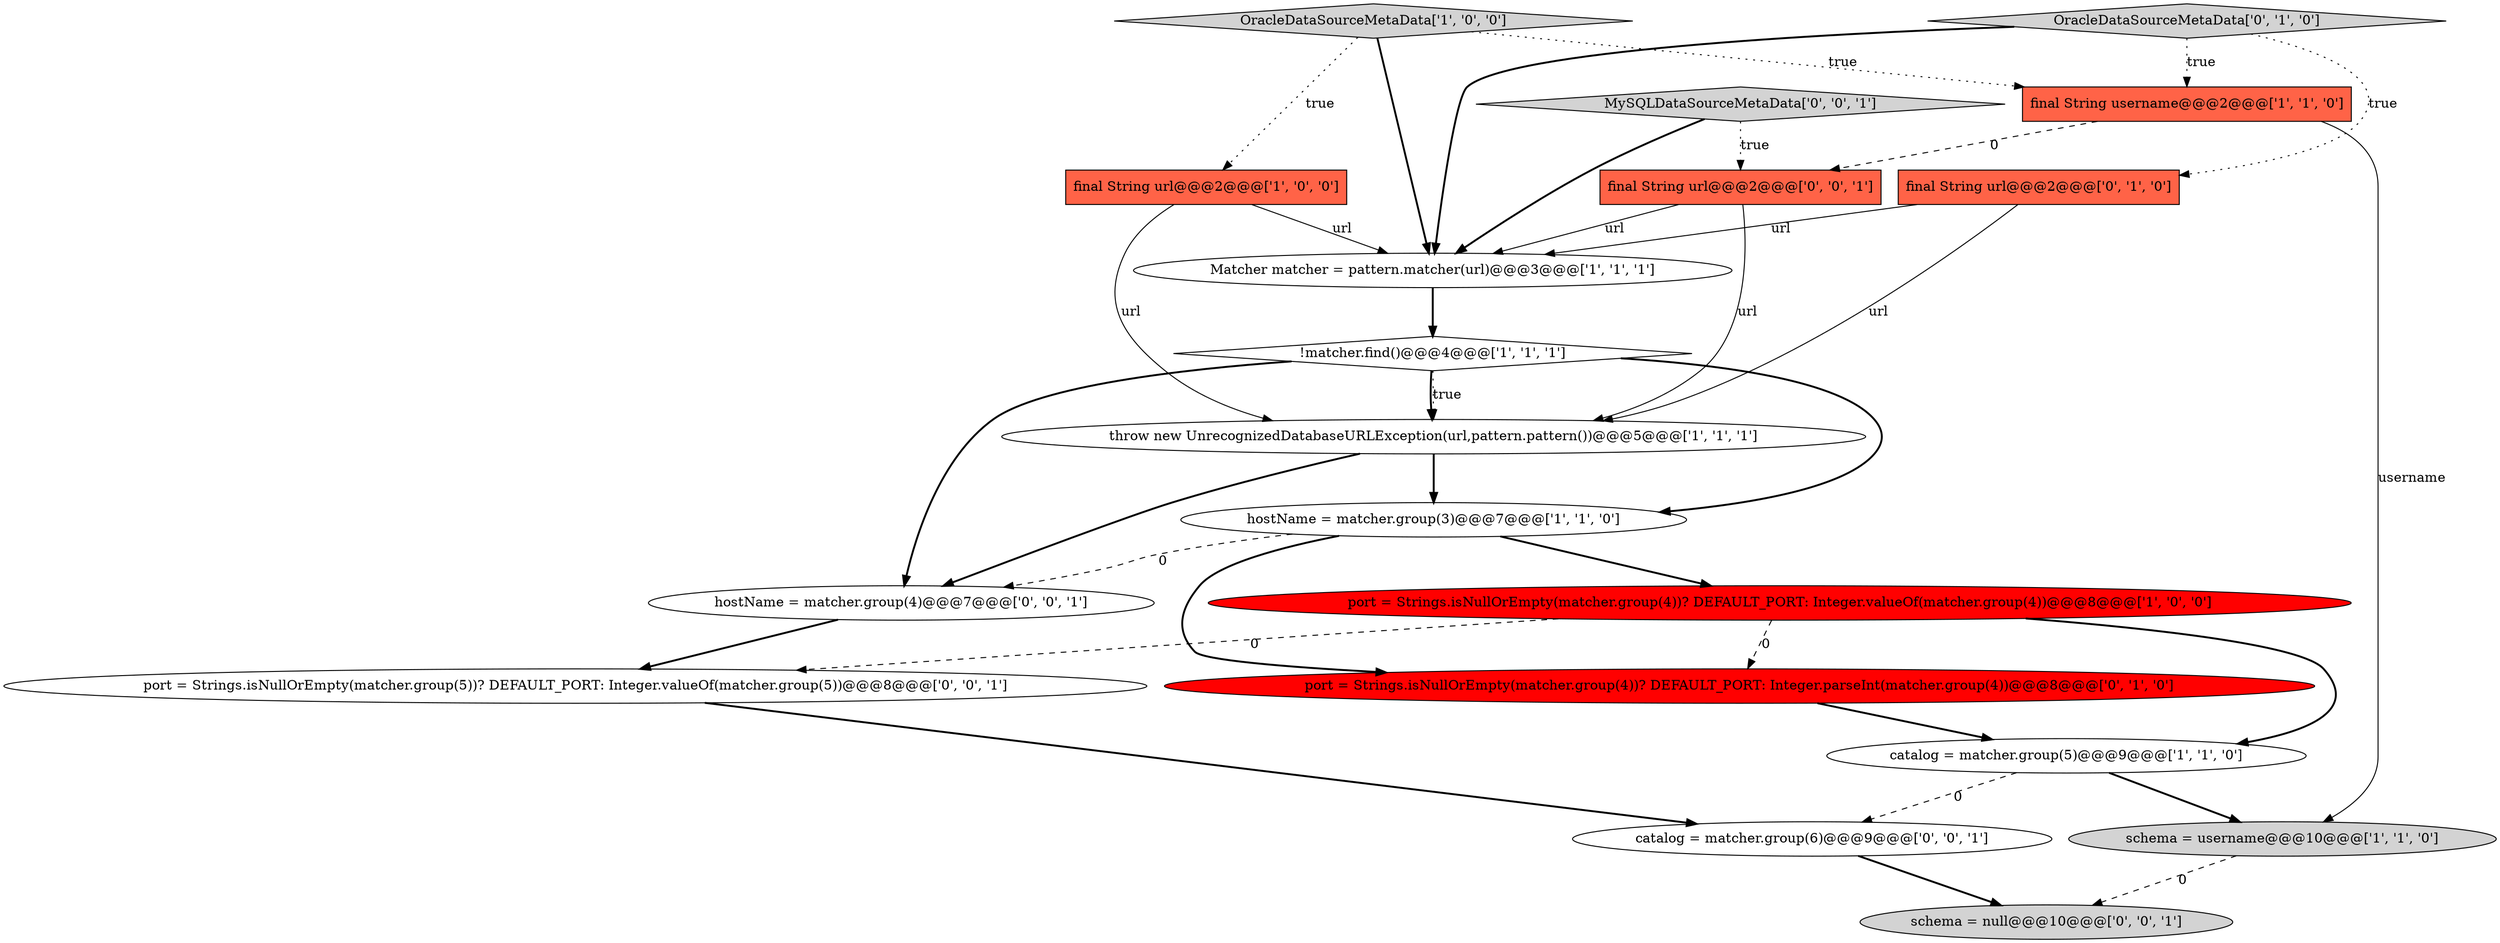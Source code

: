 digraph {
2 [style = filled, label = "OracleDataSourceMetaData['1', '0', '0']", fillcolor = lightgray, shape = diamond image = "AAA0AAABBB1BBB"];
8 [style = filled, label = "final String username@@@2@@@['1', '1', '0']", fillcolor = tomato, shape = box image = "AAA0AAABBB1BBB"];
15 [style = filled, label = "MySQLDataSourceMetaData['0', '0', '1']", fillcolor = lightgray, shape = diamond image = "AAA0AAABBB3BBB"];
13 [style = filled, label = "catalog = matcher.group(6)@@@9@@@['0', '0', '1']", fillcolor = white, shape = ellipse image = "AAA0AAABBB3BBB"];
17 [style = filled, label = "final String url@@@2@@@['0', '0', '1']", fillcolor = tomato, shape = box image = "AAA0AAABBB3BBB"];
16 [style = filled, label = "hostName = matcher.group(4)@@@7@@@['0', '0', '1']", fillcolor = white, shape = ellipse image = "AAA0AAABBB3BBB"];
10 [style = filled, label = "final String url@@@2@@@['0', '1', '0']", fillcolor = tomato, shape = box image = "AAA0AAABBB2BBB"];
9 [style = filled, label = "hostName = matcher.group(3)@@@7@@@['1', '1', '0']", fillcolor = white, shape = ellipse image = "AAA0AAABBB1BBB"];
18 [style = filled, label = "port = Strings.isNullOrEmpty(matcher.group(5))? DEFAULT_PORT: Integer.valueOf(matcher.group(5))@@@8@@@['0', '0', '1']", fillcolor = white, shape = ellipse image = "AAA0AAABBB3BBB"];
1 [style = filled, label = "schema = username@@@10@@@['1', '1', '0']", fillcolor = lightgray, shape = ellipse image = "AAA0AAABBB1BBB"];
5 [style = filled, label = "throw new UnrecognizedDatabaseURLException(url,pattern.pattern())@@@5@@@['1', '1', '1']", fillcolor = white, shape = ellipse image = "AAA0AAABBB1BBB"];
3 [style = filled, label = "!matcher.find()@@@4@@@['1', '1', '1']", fillcolor = white, shape = diamond image = "AAA0AAABBB1BBB"];
14 [style = filled, label = "schema = null@@@10@@@['0', '0', '1']", fillcolor = lightgray, shape = ellipse image = "AAA0AAABBB3BBB"];
4 [style = filled, label = "port = Strings.isNullOrEmpty(matcher.group(4))? DEFAULT_PORT: Integer.valueOf(matcher.group(4))@@@8@@@['1', '0', '0']", fillcolor = red, shape = ellipse image = "AAA1AAABBB1BBB"];
0 [style = filled, label = "final String url@@@2@@@['1', '0', '0']", fillcolor = tomato, shape = box image = "AAA0AAABBB1BBB"];
11 [style = filled, label = "port = Strings.isNullOrEmpty(matcher.group(4))? DEFAULT_PORT: Integer.parseInt(matcher.group(4))@@@8@@@['0', '1', '0']", fillcolor = red, shape = ellipse image = "AAA1AAABBB2BBB"];
6 [style = filled, label = "catalog = matcher.group(5)@@@9@@@['1', '1', '0']", fillcolor = white, shape = ellipse image = "AAA0AAABBB1BBB"];
7 [style = filled, label = "Matcher matcher = pattern.matcher(url)@@@3@@@['1', '1', '1']", fillcolor = white, shape = ellipse image = "AAA0AAABBB1BBB"];
12 [style = filled, label = "OracleDataSourceMetaData['0', '1', '0']", fillcolor = lightgray, shape = diamond image = "AAA0AAABBB2BBB"];
4->18 [style = dashed, label="0"];
9->16 [style = dashed, label="0"];
16->18 [style = bold, label=""];
2->0 [style = dotted, label="true"];
9->11 [style = bold, label=""];
15->7 [style = bold, label=""];
5->9 [style = bold, label=""];
1->14 [style = dashed, label="0"];
4->6 [style = bold, label=""];
12->8 [style = dotted, label="true"];
9->4 [style = bold, label=""];
11->6 [style = bold, label=""];
3->16 [style = bold, label=""];
10->7 [style = solid, label="url"];
12->7 [style = bold, label=""];
7->3 [style = bold, label=""];
15->17 [style = dotted, label="true"];
5->16 [style = bold, label=""];
3->9 [style = bold, label=""];
6->1 [style = bold, label=""];
3->5 [style = bold, label=""];
3->5 [style = dotted, label="true"];
17->5 [style = solid, label="url"];
6->13 [style = dashed, label="0"];
12->10 [style = dotted, label="true"];
18->13 [style = bold, label=""];
17->7 [style = solid, label="url"];
0->7 [style = solid, label="url"];
8->1 [style = solid, label="username"];
8->17 [style = dashed, label="0"];
2->7 [style = bold, label=""];
4->11 [style = dashed, label="0"];
13->14 [style = bold, label=""];
0->5 [style = solid, label="url"];
2->8 [style = dotted, label="true"];
10->5 [style = solid, label="url"];
}
